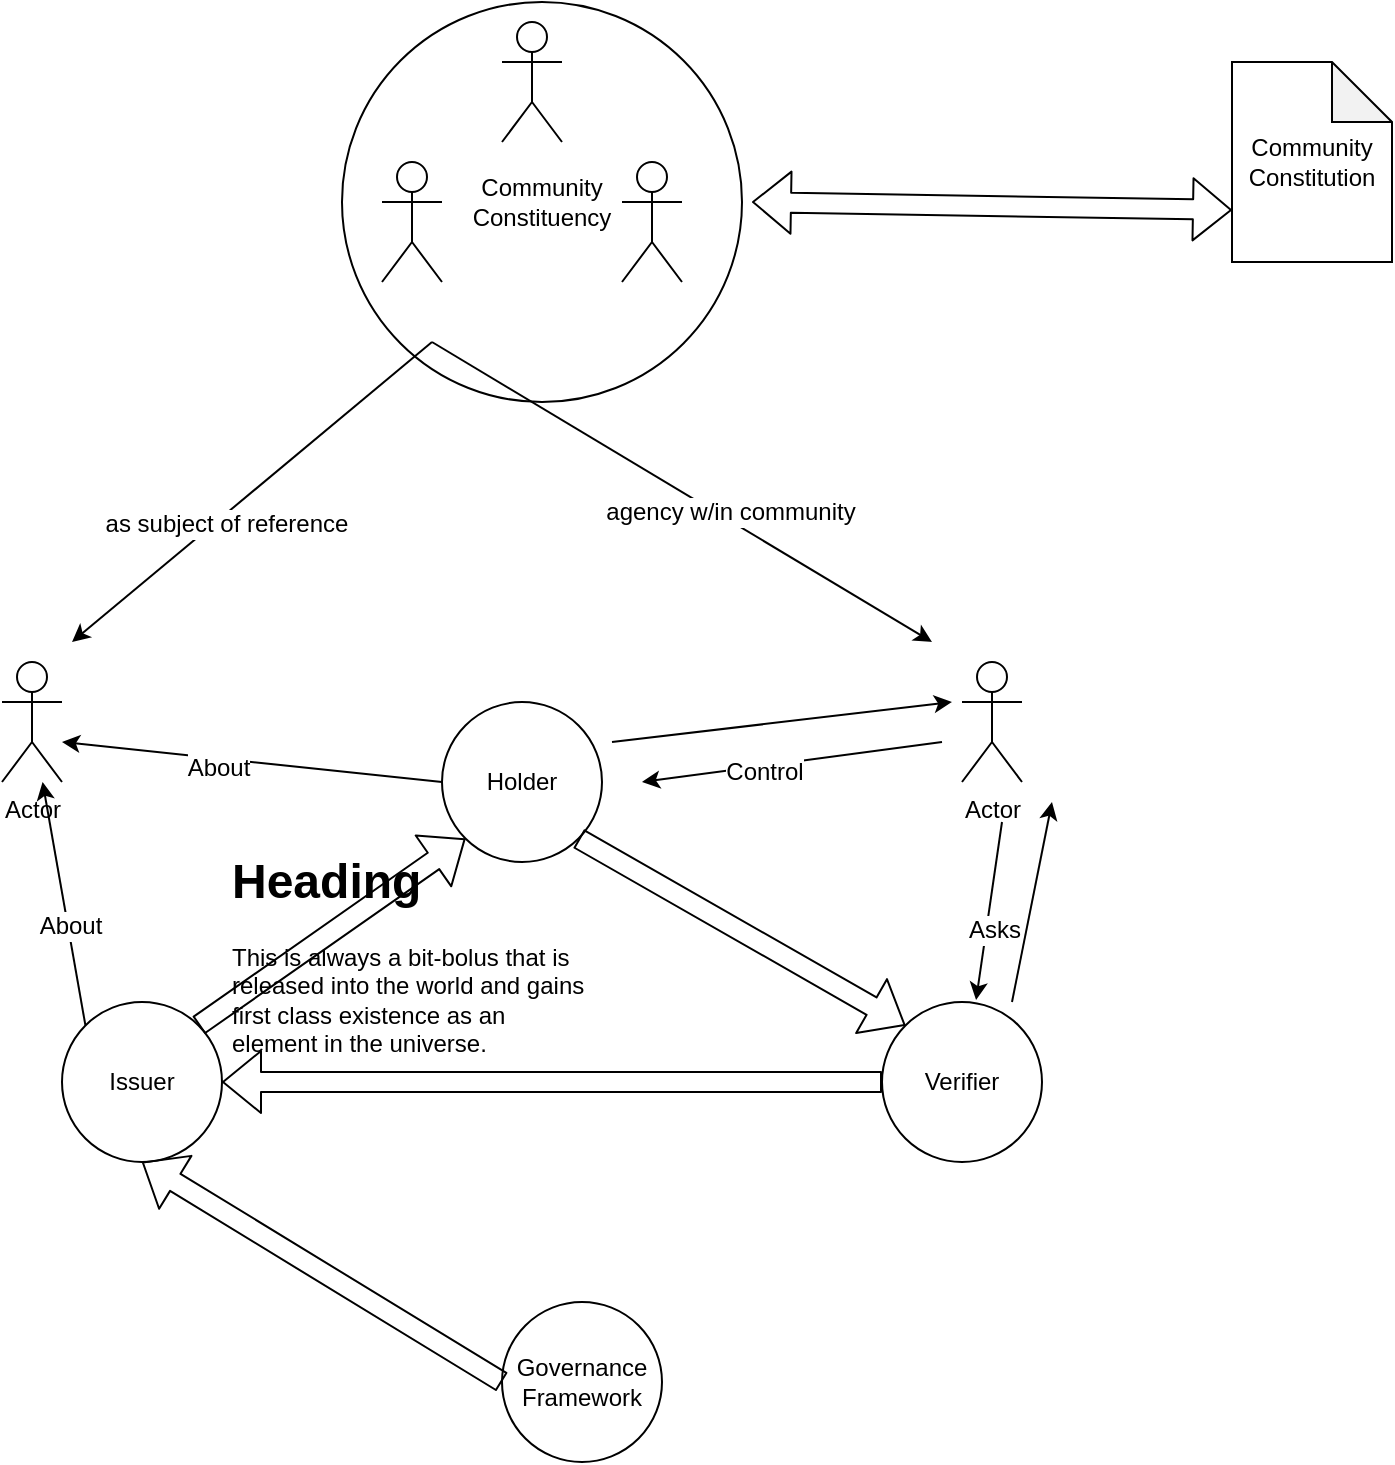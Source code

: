 <mxfile version="10.6.7" type="github"><diagram id="1ukxc7hpO-PmoDOz1AG1" name="Page-1"><mxGraphModel dx="714" dy="748" grid="1" gridSize="10" guides="1" tooltips="1" connect="1" arrows="1" fold="1" page="1" pageScale="1" pageWidth="850" pageHeight="1100" math="0" shadow="0"><root><mxCell id="0"/><mxCell id="1" parent="0"/><mxCell id="DKJU2FL1-TE7hYi6OKjG-34" value="Community&lt;br&gt;Constituency" style="ellipse;whiteSpace=wrap;html=1;aspect=fixed;" vertex="1" parent="1"><mxGeometry x="285" y="20" width="200" height="200" as="geometry"/></mxCell><mxCell id="DKJU2FL1-TE7hYi6OKjG-1" value="Holder" style="ellipse;whiteSpace=wrap;html=1;aspect=fixed;" vertex="1" parent="1"><mxGeometry x="335" y="370" width="80" height="80" as="geometry"/></mxCell><mxCell id="DKJU2FL1-TE7hYi6OKjG-2" value="Issuer" style="ellipse;whiteSpace=wrap;html=1;aspect=fixed;" vertex="1" parent="1"><mxGeometry x="145" y="520" width="80" height="80" as="geometry"/></mxCell><mxCell id="DKJU2FL1-TE7hYi6OKjG-3" value="Verifier" style="ellipse;whiteSpace=wrap;html=1;aspect=fixed;" vertex="1" parent="1"><mxGeometry x="555" y="520" width="80" height="80" as="geometry"/></mxCell><mxCell id="DKJU2FL1-TE7hYi6OKjG-4" value="Governance Framework" style="ellipse;whiteSpace=wrap;html=1;aspect=fixed;" vertex="1" parent="1"><mxGeometry x="365" y="670" width="80" height="80" as="geometry"/></mxCell><mxCell id="DKJU2FL1-TE7hYi6OKjG-7" value="" style="shape=flexArrow;endArrow=classic;html=1;entryX=0;entryY=0;entryDx=0;entryDy=0;exitX=1;exitY=1;exitDx=0;exitDy=0;" edge="1" parent="1" source="DKJU2FL1-TE7hYi6OKjG-1" target="DKJU2FL1-TE7hYi6OKjG-3"><mxGeometry width="50" height="50" relative="1" as="geometry"><mxPoint x="515" y="520" as="sourcePoint"/><mxPoint x="445" y="470" as="targetPoint"/></mxGeometry></mxCell><mxCell id="DKJU2FL1-TE7hYi6OKjG-8" value="" style="shape=flexArrow;endArrow=classic;html=1;exitX=1;exitY=0;exitDx=0;exitDy=0;entryX=0;entryY=1;entryDx=0;entryDy=0;" edge="1" parent="1" source="DKJU2FL1-TE7hYi6OKjG-2" target="DKJU2FL1-TE7hYi6OKjG-1"><mxGeometry width="50" height="50" relative="1" as="geometry"><mxPoint x="495" y="680" as="sourcePoint"/><mxPoint x="555" y="640" as="targetPoint"/></mxGeometry></mxCell><mxCell id="DKJU2FL1-TE7hYi6OKjG-10" value="" style="shape=flexArrow;endArrow=classic;html=1;exitX=0;exitY=0.5;exitDx=0;exitDy=0;entryX=1;entryY=0.5;entryDx=0;entryDy=0;" edge="1" parent="1" source="DKJU2FL1-TE7hYi6OKjG-3" target="DKJU2FL1-TE7hYi6OKjG-2"><mxGeometry width="50" height="50" relative="1" as="geometry"><mxPoint x="395" y="600" as="sourcePoint"/><mxPoint x="445" y="550" as="targetPoint"/></mxGeometry></mxCell><mxCell id="DKJU2FL1-TE7hYi6OKjG-13" value="" style="shape=flexArrow;endArrow=classic;html=1;exitX=0;exitY=0.5;exitDx=0;exitDy=0;entryX=0.5;entryY=1;entryDx=0;entryDy=0;" edge="1" parent="1" source="DKJU2FL1-TE7hYi6OKjG-4" target="DKJU2FL1-TE7hYi6OKjG-2"><mxGeometry width="50" height="50" relative="1" as="geometry"><mxPoint x="245" y="700" as="sourcePoint"/><mxPoint x="295" y="650" as="targetPoint"/></mxGeometry></mxCell><mxCell id="DKJU2FL1-TE7hYi6OKjG-14" value="" style="shape=umlActor;verticalLabelPosition=bottom;labelBackgroundColor=#ffffff;verticalAlign=top;html=1;outlineConnect=0;" vertex="1" parent="1"><mxGeometry x="305" y="100" width="30" height="60" as="geometry"/></mxCell><mxCell id="DKJU2FL1-TE7hYi6OKjG-15" value="Actor" style="shape=umlActor;verticalLabelPosition=bottom;labelBackgroundColor=#ffffff;verticalAlign=top;html=1;outlineConnect=0;" vertex="1" parent="1"><mxGeometry x="115" y="350" width="30" height="60" as="geometry"/></mxCell><mxCell id="DKJU2FL1-TE7hYi6OKjG-16" value="" style="endArrow=classic;html=1;exitX=0;exitY=0;exitDx=0;exitDy=0;" edge="1" parent="1" source="DKJU2FL1-TE7hYi6OKjG-2" target="DKJU2FL1-TE7hYi6OKjG-15"><mxGeometry width="50" height="50" relative="1" as="geometry"><mxPoint x="385" y="930" as="sourcePoint"/><mxPoint x="235" y="840" as="targetPoint"/></mxGeometry></mxCell><mxCell id="DKJU2FL1-TE7hYi6OKjG-17" value="About" style="text;html=1;resizable=0;points=[];align=center;verticalAlign=middle;labelBackgroundColor=#ffffff;" vertex="1" connectable="0" parent="DKJU2FL1-TE7hYi6OKjG-16"><mxGeometry x="-0.183" y="-1" relative="1" as="geometry"><mxPoint as="offset"/></mxGeometry></mxCell><mxCell id="DKJU2FL1-TE7hYi6OKjG-18" value="" style="endArrow=classic;html=1;exitX=0;exitY=0.5;exitDx=0;exitDy=0;" edge="1" parent="1" source="DKJU2FL1-TE7hYi6OKjG-1"><mxGeometry width="50" height="50" relative="1" as="geometry"><mxPoint x="325" y="410" as="sourcePoint"/><mxPoint x="145" y="390" as="targetPoint"/></mxGeometry></mxCell><mxCell id="DKJU2FL1-TE7hYi6OKjG-19" value="About" style="text;html=1;resizable=0;points=[];align=center;verticalAlign=middle;labelBackgroundColor=#ffffff;" vertex="1" connectable="0" parent="DKJU2FL1-TE7hYi6OKjG-18"><mxGeometry x="0.175" y="4" relative="1" as="geometry"><mxPoint as="offset"/></mxGeometry></mxCell><mxCell id="DKJU2FL1-TE7hYi6OKjG-20" value="Actor" style="shape=umlActor;verticalLabelPosition=bottom;labelBackgroundColor=#ffffff;verticalAlign=top;html=1;outlineConnect=0;" vertex="1" parent="1"><mxGeometry x="595" y="350" width="30" height="60" as="geometry"/></mxCell><mxCell id="DKJU2FL1-TE7hYi6OKjG-21" value="" style="endArrow=classic;html=1;" edge="1" parent="1"><mxGeometry width="50" height="50" relative="1" as="geometry"><mxPoint x="585" y="390" as="sourcePoint"/><mxPoint x="435" y="410" as="targetPoint"/></mxGeometry></mxCell><mxCell id="DKJU2FL1-TE7hYi6OKjG-22" value="Control" style="text;html=1;resizable=0;points=[];align=center;verticalAlign=middle;labelBackgroundColor=#ffffff;" vertex="1" connectable="0" parent="DKJU2FL1-TE7hYi6OKjG-21"><mxGeometry x="0.192" y="3" relative="1" as="geometry"><mxPoint as="offset"/></mxGeometry></mxCell><mxCell id="DKJU2FL1-TE7hYi6OKjG-23" value="" style="endArrow=classic;html=1;entryX=0.588;entryY=-0.012;entryDx=0;entryDy=0;entryPerimeter=0;" edge="1" parent="1" target="DKJU2FL1-TE7hYi6OKjG-3"><mxGeometry width="50" height="50" relative="1" as="geometry"><mxPoint x="615" y="430" as="sourcePoint"/><mxPoint x="445" y="420" as="targetPoint"/></mxGeometry></mxCell><mxCell id="DKJU2FL1-TE7hYi6OKjG-24" value="Asks" style="text;html=1;resizable=0;points=[];align=center;verticalAlign=middle;labelBackgroundColor=#ffffff;" vertex="1" connectable="0" parent="DKJU2FL1-TE7hYi6OKjG-23"><mxGeometry x="0.192" y="3" relative="1" as="geometry"><mxPoint as="offset"/></mxGeometry></mxCell><mxCell id="DKJU2FL1-TE7hYi6OKjG-25" value="" style="shape=umlActor;verticalLabelPosition=bottom;labelBackgroundColor=#ffffff;verticalAlign=top;html=1;outlineConnect=0;" vertex="1" parent="1"><mxGeometry x="425" y="100" width="30" height="60" as="geometry"/></mxCell><mxCell id="DKJU2FL1-TE7hYi6OKjG-26" value="" style="shape=umlActor;verticalLabelPosition=bottom;labelBackgroundColor=#ffffff;verticalAlign=top;html=1;outlineConnect=0;" vertex="1" parent="1"><mxGeometry x="365" y="30" width="30" height="60" as="geometry"/></mxCell><mxCell id="DKJU2FL1-TE7hYi6OKjG-27" value="" style="endArrow=classic;html=1;" edge="1" parent="1"><mxGeometry width="50" height="50" relative="1" as="geometry"><mxPoint x="330" y="190" as="sourcePoint"/><mxPoint x="150" y="340" as="targetPoint"/></mxGeometry></mxCell><mxCell id="DKJU2FL1-TE7hYi6OKjG-28" value="as subject of reference" style="text;html=1;resizable=0;points=[];align=center;verticalAlign=middle;labelBackgroundColor=#ffffff;" vertex="1" connectable="0" parent="DKJU2FL1-TE7hYi6OKjG-27"><mxGeometry x="0.175" y="4" relative="1" as="geometry"><mxPoint as="offset"/></mxGeometry></mxCell><mxCell id="DKJU2FL1-TE7hYi6OKjG-29" value="" style="endArrow=classic;html=1;" edge="1" parent="1"><mxGeometry width="50" height="50" relative="1" as="geometry"><mxPoint x="330" y="190" as="sourcePoint"/><mxPoint x="580" y="340" as="targetPoint"/></mxGeometry></mxCell><mxCell id="DKJU2FL1-TE7hYi6OKjG-30" value="agency w/in community" style="text;html=1;resizable=0;points=[];align=center;verticalAlign=middle;labelBackgroundColor=#ffffff;" vertex="1" connectable="0" parent="DKJU2FL1-TE7hYi6OKjG-29"><mxGeometry x="0.175" y="4" relative="1" as="geometry"><mxPoint as="offset"/></mxGeometry></mxCell><mxCell id="DKJU2FL1-TE7hYi6OKjG-35" value="Community Constitution" style="shape=note;whiteSpace=wrap;html=1;backgroundOutline=1;darkOpacity=0.05;" vertex="1" parent="1"><mxGeometry x="730" y="50" width="80" height="100" as="geometry"/></mxCell><mxCell id="DKJU2FL1-TE7hYi6OKjG-37" value="" style="shape=flexArrow;endArrow=classic;startArrow=classic;html=1;entryX=0;entryY=0.74;entryDx=0;entryDy=0;entryPerimeter=0;" edge="1" parent="1" target="DKJU2FL1-TE7hYi6OKjG-35"><mxGeometry width="50" height="50" relative="1" as="geometry"><mxPoint x="490" y="120" as="sourcePoint"/><mxPoint x="690" y="130" as="targetPoint"/></mxGeometry></mxCell><mxCell id="DKJU2FL1-TE7hYi6OKjG-45" value="&lt;h1&gt;Heading&lt;/h1&gt;&lt;p&gt;This is always a bit-bolus that is released into the world and gains first class existence as an element in the universe.&lt;/p&gt;&lt;p&gt;These are inherently public, and must be broadcast.&lt;/p&gt;" style="text;html=1;strokeColor=none;fillColor=none;spacing=5;spacingTop=-20;whiteSpace=wrap;overflow=hidden;rounded=0;" vertex="1" parent="1"><mxGeometry x="225" y="440" width="190" height="120" as="geometry"/></mxCell><mxCell id="DKJU2FL1-TE7hYi6OKjG-46" value="" style="endArrow=classic;html=1;" edge="1" parent="1"><mxGeometry width="50" height="50" relative="1" as="geometry"><mxPoint x="420" y="390" as="sourcePoint"/><mxPoint x="590" y="370" as="targetPoint"/></mxGeometry></mxCell><mxCell id="DKJU2FL1-TE7hYi6OKjG-47" value="" style="endArrow=classic;html=1;" edge="1" parent="1"><mxGeometry width="50" height="50" relative="1" as="geometry"><mxPoint x="620" y="520" as="sourcePoint"/><mxPoint x="640" y="420" as="targetPoint"/></mxGeometry></mxCell></root></mxGraphModel></diagram></mxfile>